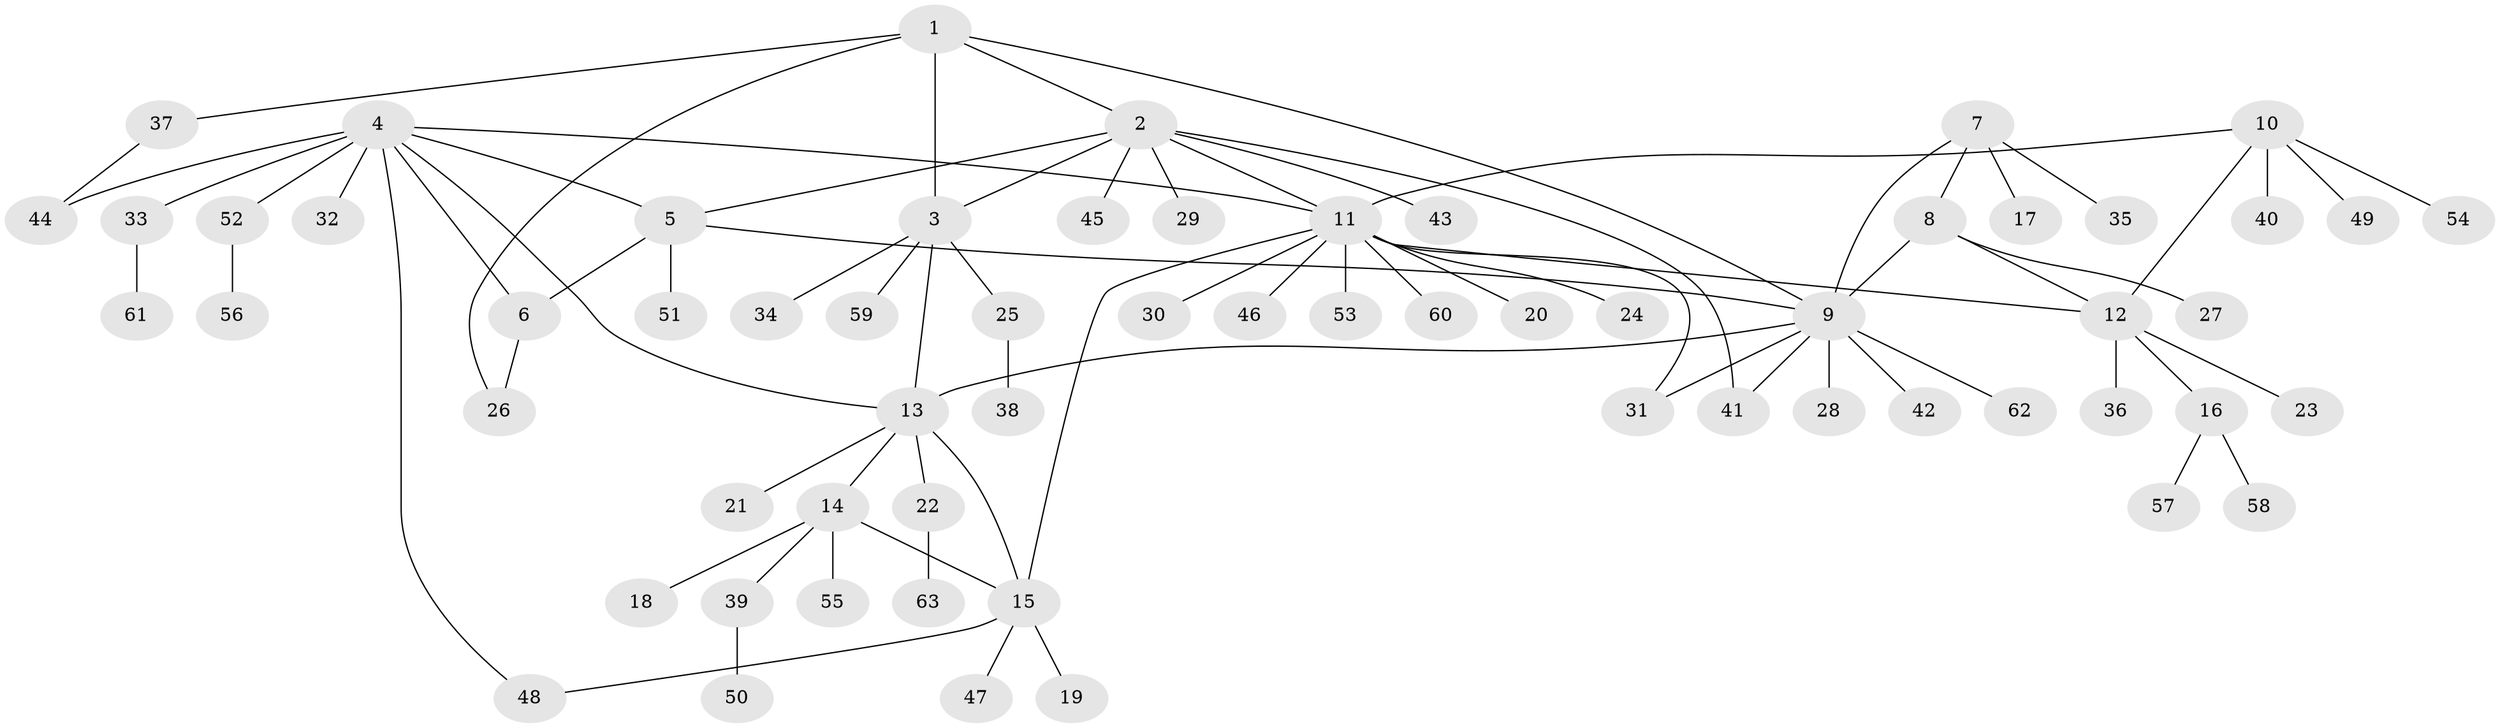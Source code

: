 // Generated by graph-tools (version 1.1) at 2025/15/03/09/25 04:15:56]
// undirected, 63 vertices, 78 edges
graph export_dot {
graph [start="1"]
  node [color=gray90,style=filled];
  1;
  2;
  3;
  4;
  5;
  6;
  7;
  8;
  9;
  10;
  11;
  12;
  13;
  14;
  15;
  16;
  17;
  18;
  19;
  20;
  21;
  22;
  23;
  24;
  25;
  26;
  27;
  28;
  29;
  30;
  31;
  32;
  33;
  34;
  35;
  36;
  37;
  38;
  39;
  40;
  41;
  42;
  43;
  44;
  45;
  46;
  47;
  48;
  49;
  50;
  51;
  52;
  53;
  54;
  55;
  56;
  57;
  58;
  59;
  60;
  61;
  62;
  63;
  1 -- 2;
  1 -- 3;
  1 -- 9;
  1 -- 26;
  1 -- 37;
  2 -- 3;
  2 -- 5;
  2 -- 11;
  2 -- 29;
  2 -- 41;
  2 -- 43;
  2 -- 45;
  3 -- 13;
  3 -- 25;
  3 -- 34;
  3 -- 59;
  4 -- 5;
  4 -- 6;
  4 -- 11;
  4 -- 13;
  4 -- 32;
  4 -- 33;
  4 -- 44;
  4 -- 48;
  4 -- 52;
  5 -- 6;
  5 -- 9;
  5 -- 51;
  6 -- 26;
  7 -- 8;
  7 -- 9;
  7 -- 17;
  7 -- 35;
  8 -- 9;
  8 -- 12;
  8 -- 27;
  9 -- 13;
  9 -- 28;
  9 -- 31;
  9 -- 41;
  9 -- 42;
  9 -- 62;
  10 -- 11;
  10 -- 12;
  10 -- 40;
  10 -- 49;
  10 -- 54;
  11 -- 12;
  11 -- 15;
  11 -- 20;
  11 -- 24;
  11 -- 30;
  11 -- 31;
  11 -- 46;
  11 -- 53;
  11 -- 60;
  12 -- 16;
  12 -- 23;
  12 -- 36;
  13 -- 14;
  13 -- 15;
  13 -- 21;
  13 -- 22;
  14 -- 15;
  14 -- 18;
  14 -- 39;
  14 -- 55;
  15 -- 19;
  15 -- 47;
  15 -- 48;
  16 -- 57;
  16 -- 58;
  22 -- 63;
  25 -- 38;
  33 -- 61;
  37 -- 44;
  39 -- 50;
  52 -- 56;
}
